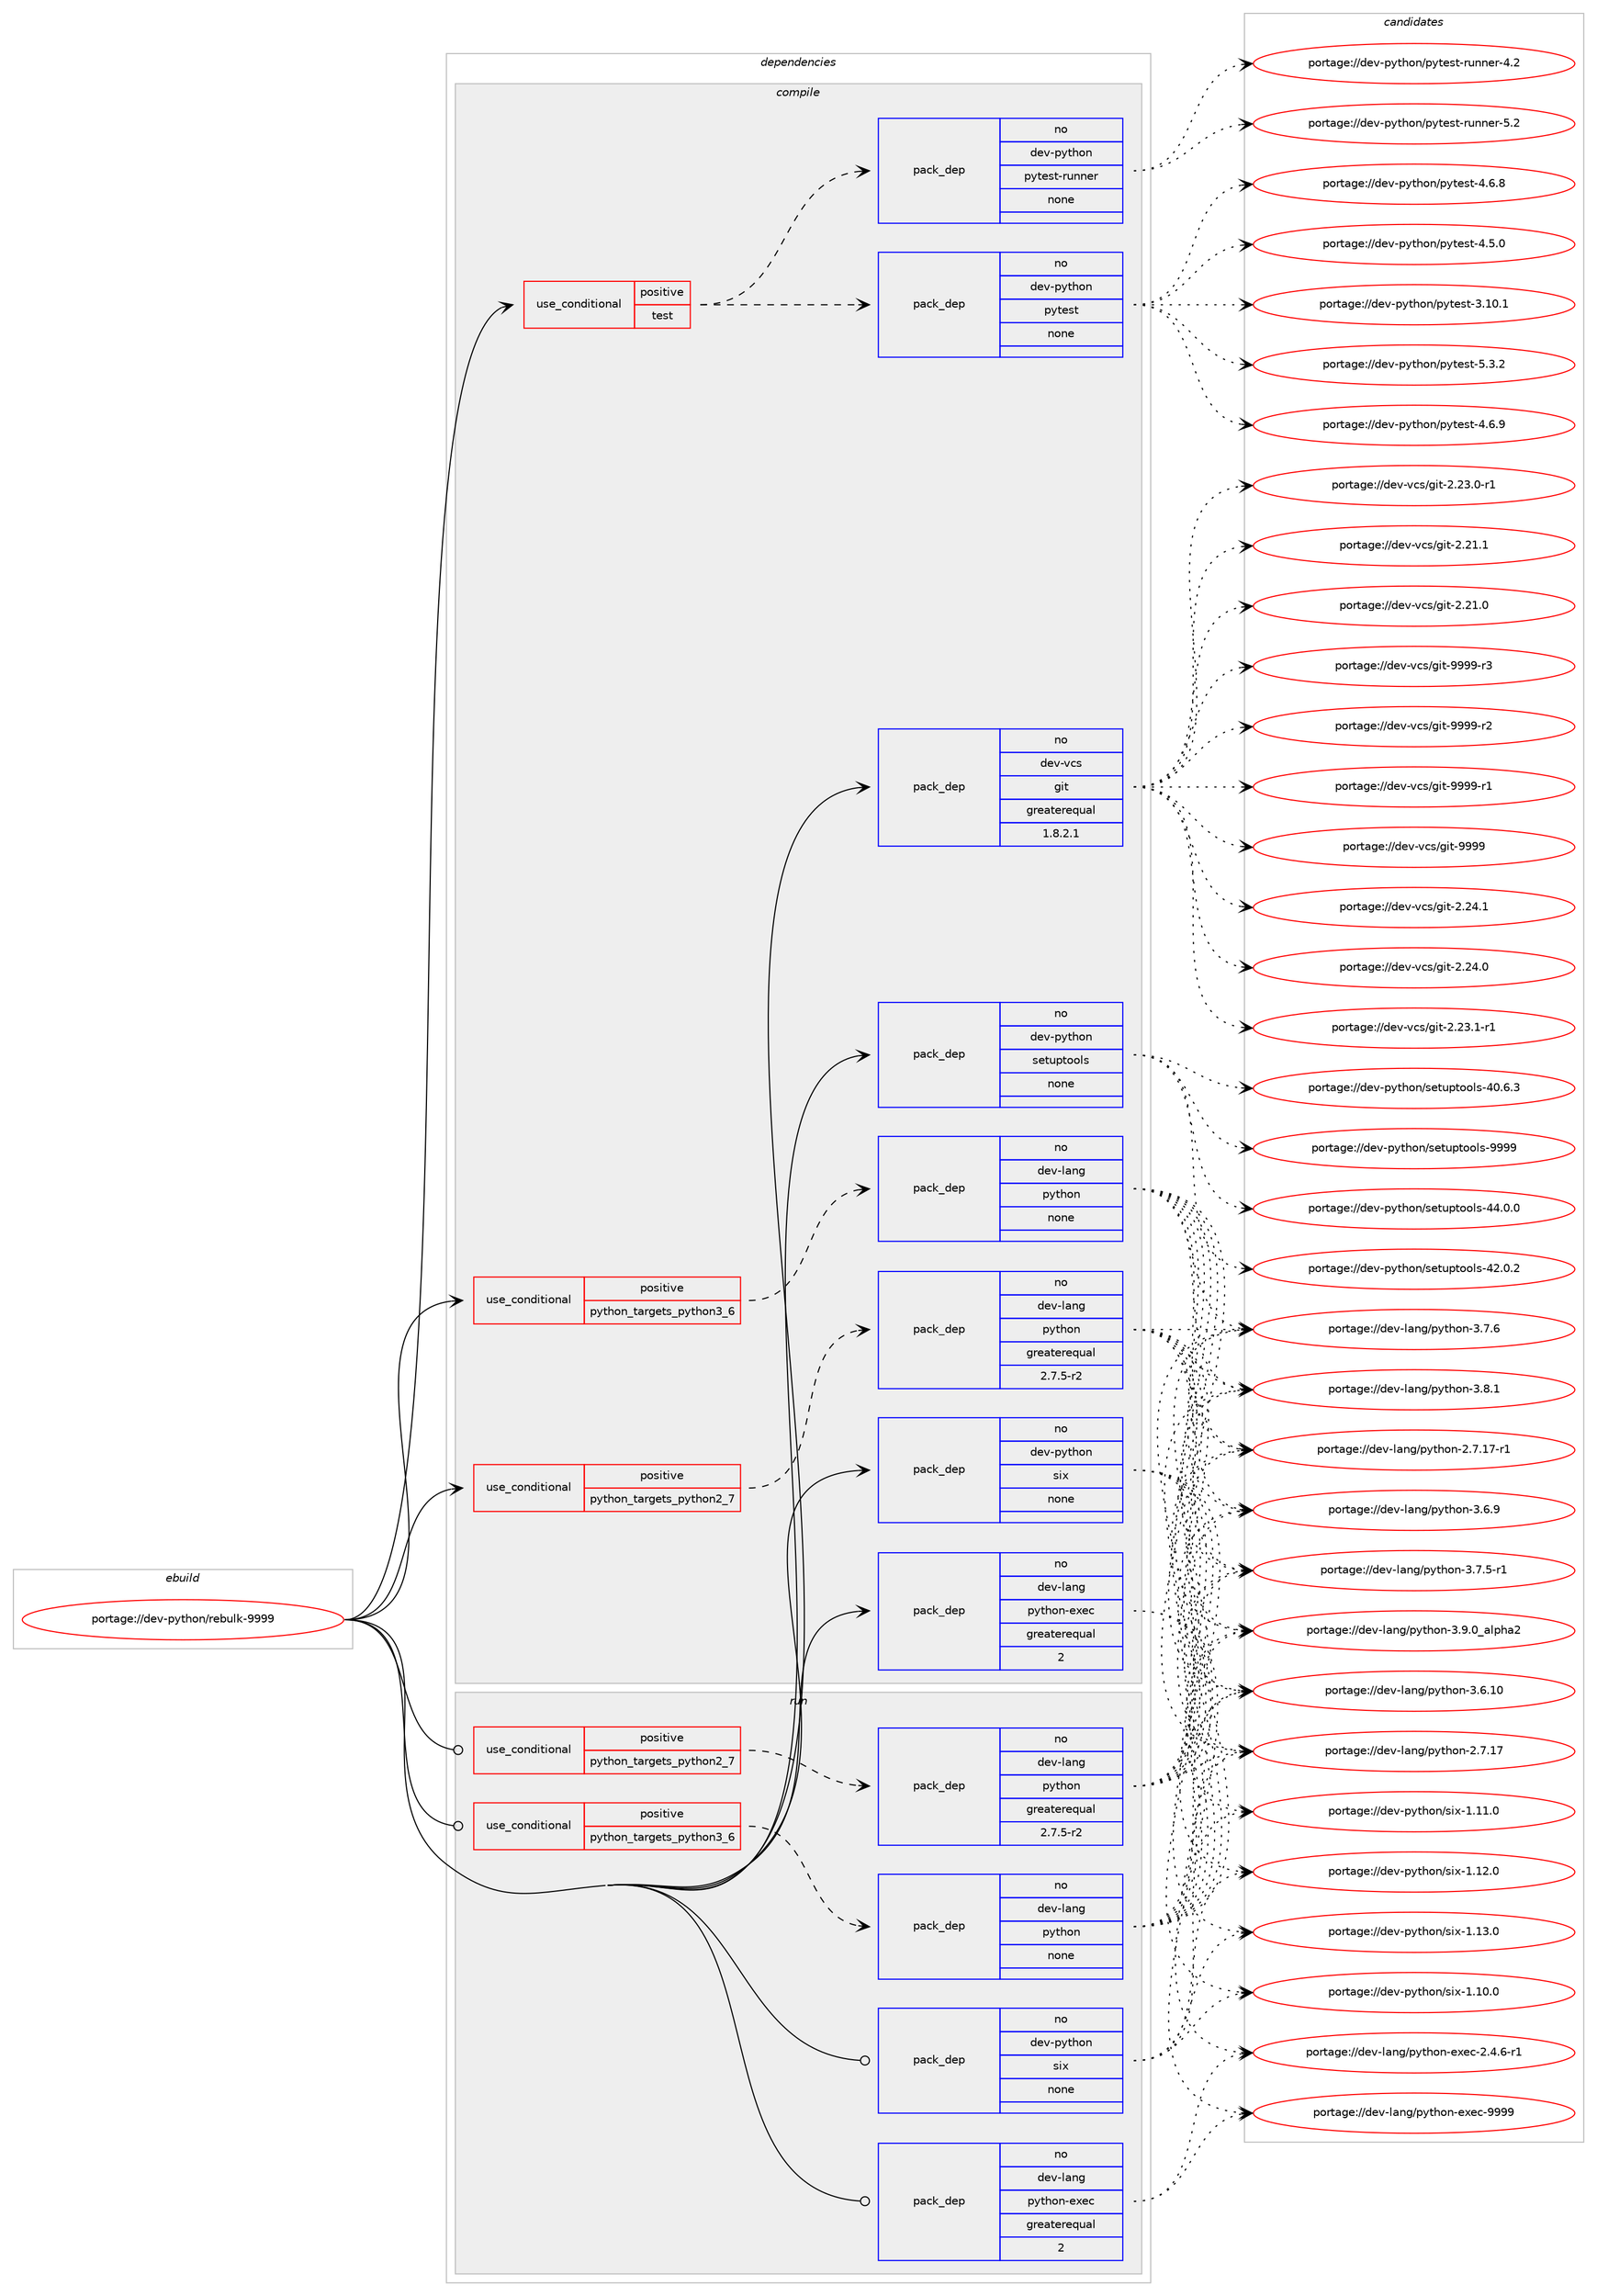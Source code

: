 digraph prolog {

# *************
# Graph options
# *************

newrank=true;
concentrate=true;
compound=true;
graph [rankdir=LR,fontname=Helvetica,fontsize=10,ranksep=1.5];#, ranksep=2.5, nodesep=0.2];
edge  [arrowhead=vee];
node  [fontname=Helvetica,fontsize=10];

# **********
# The ebuild
# **********

subgraph cluster_leftcol {
color=gray;
rank=same;
label=<<i>ebuild</i>>;
id [label="portage://dev-python/rebulk-9999", color=red, width=4, href="../dev-python/rebulk-9999.svg"];
}

# ****************
# The dependencies
# ****************

subgraph cluster_midcol {
color=gray;
label=<<i>dependencies</i>>;
subgraph cluster_compile {
fillcolor="#eeeeee";
style=filled;
label=<<i>compile</i>>;
subgraph cond106901 {
dependency428746 [label=<<TABLE BORDER="0" CELLBORDER="1" CELLSPACING="0" CELLPADDING="4"><TR><TD ROWSPAN="3" CELLPADDING="10">use_conditional</TD></TR><TR><TD>positive</TD></TR><TR><TD>python_targets_python2_7</TD></TR></TABLE>>, shape=none, color=red];
subgraph pack316945 {
dependency428747 [label=<<TABLE BORDER="0" CELLBORDER="1" CELLSPACING="0" CELLPADDING="4" WIDTH="220"><TR><TD ROWSPAN="6" CELLPADDING="30">pack_dep</TD></TR><TR><TD WIDTH="110">no</TD></TR><TR><TD>dev-lang</TD></TR><TR><TD>python</TD></TR><TR><TD>greaterequal</TD></TR><TR><TD>2.7.5-r2</TD></TR></TABLE>>, shape=none, color=blue];
}
dependency428746:e -> dependency428747:w [weight=20,style="dashed",arrowhead="vee"];
}
id:e -> dependency428746:w [weight=20,style="solid",arrowhead="vee"];
subgraph cond106902 {
dependency428748 [label=<<TABLE BORDER="0" CELLBORDER="1" CELLSPACING="0" CELLPADDING="4"><TR><TD ROWSPAN="3" CELLPADDING="10">use_conditional</TD></TR><TR><TD>positive</TD></TR><TR><TD>python_targets_python3_6</TD></TR></TABLE>>, shape=none, color=red];
subgraph pack316946 {
dependency428749 [label=<<TABLE BORDER="0" CELLBORDER="1" CELLSPACING="0" CELLPADDING="4" WIDTH="220"><TR><TD ROWSPAN="6" CELLPADDING="30">pack_dep</TD></TR><TR><TD WIDTH="110">no</TD></TR><TR><TD>dev-lang</TD></TR><TR><TD>python</TD></TR><TR><TD>none</TD></TR><TR><TD></TD></TR></TABLE>>, shape=none, color=blue];
}
dependency428748:e -> dependency428749:w [weight=20,style="dashed",arrowhead="vee"];
}
id:e -> dependency428748:w [weight=20,style="solid",arrowhead="vee"];
subgraph cond106903 {
dependency428750 [label=<<TABLE BORDER="0" CELLBORDER="1" CELLSPACING="0" CELLPADDING="4"><TR><TD ROWSPAN="3" CELLPADDING="10">use_conditional</TD></TR><TR><TD>positive</TD></TR><TR><TD>test</TD></TR></TABLE>>, shape=none, color=red];
subgraph pack316947 {
dependency428751 [label=<<TABLE BORDER="0" CELLBORDER="1" CELLSPACING="0" CELLPADDING="4" WIDTH="220"><TR><TD ROWSPAN="6" CELLPADDING="30">pack_dep</TD></TR><TR><TD WIDTH="110">no</TD></TR><TR><TD>dev-python</TD></TR><TR><TD>pytest</TD></TR><TR><TD>none</TD></TR><TR><TD></TD></TR></TABLE>>, shape=none, color=blue];
}
dependency428750:e -> dependency428751:w [weight=20,style="dashed",arrowhead="vee"];
subgraph pack316948 {
dependency428752 [label=<<TABLE BORDER="0" CELLBORDER="1" CELLSPACING="0" CELLPADDING="4" WIDTH="220"><TR><TD ROWSPAN="6" CELLPADDING="30">pack_dep</TD></TR><TR><TD WIDTH="110">no</TD></TR><TR><TD>dev-python</TD></TR><TR><TD>pytest-runner</TD></TR><TR><TD>none</TD></TR><TR><TD></TD></TR></TABLE>>, shape=none, color=blue];
}
dependency428750:e -> dependency428752:w [weight=20,style="dashed",arrowhead="vee"];
}
id:e -> dependency428750:w [weight=20,style="solid",arrowhead="vee"];
subgraph pack316949 {
dependency428753 [label=<<TABLE BORDER="0" CELLBORDER="1" CELLSPACING="0" CELLPADDING="4" WIDTH="220"><TR><TD ROWSPAN="6" CELLPADDING="30">pack_dep</TD></TR><TR><TD WIDTH="110">no</TD></TR><TR><TD>dev-lang</TD></TR><TR><TD>python-exec</TD></TR><TR><TD>greaterequal</TD></TR><TR><TD>2</TD></TR></TABLE>>, shape=none, color=blue];
}
id:e -> dependency428753:w [weight=20,style="solid",arrowhead="vee"];
subgraph pack316950 {
dependency428754 [label=<<TABLE BORDER="0" CELLBORDER="1" CELLSPACING="0" CELLPADDING="4" WIDTH="220"><TR><TD ROWSPAN="6" CELLPADDING="30">pack_dep</TD></TR><TR><TD WIDTH="110">no</TD></TR><TR><TD>dev-python</TD></TR><TR><TD>setuptools</TD></TR><TR><TD>none</TD></TR><TR><TD></TD></TR></TABLE>>, shape=none, color=blue];
}
id:e -> dependency428754:w [weight=20,style="solid",arrowhead="vee"];
subgraph pack316951 {
dependency428755 [label=<<TABLE BORDER="0" CELLBORDER="1" CELLSPACING="0" CELLPADDING="4" WIDTH="220"><TR><TD ROWSPAN="6" CELLPADDING="30">pack_dep</TD></TR><TR><TD WIDTH="110">no</TD></TR><TR><TD>dev-python</TD></TR><TR><TD>six</TD></TR><TR><TD>none</TD></TR><TR><TD></TD></TR></TABLE>>, shape=none, color=blue];
}
id:e -> dependency428755:w [weight=20,style="solid",arrowhead="vee"];
subgraph pack316952 {
dependency428756 [label=<<TABLE BORDER="0" CELLBORDER="1" CELLSPACING="0" CELLPADDING="4" WIDTH="220"><TR><TD ROWSPAN="6" CELLPADDING="30">pack_dep</TD></TR><TR><TD WIDTH="110">no</TD></TR><TR><TD>dev-vcs</TD></TR><TR><TD>git</TD></TR><TR><TD>greaterequal</TD></TR><TR><TD>1.8.2.1</TD></TR></TABLE>>, shape=none, color=blue];
}
id:e -> dependency428756:w [weight=20,style="solid",arrowhead="vee"];
}
subgraph cluster_compileandrun {
fillcolor="#eeeeee";
style=filled;
label=<<i>compile and run</i>>;
}
subgraph cluster_run {
fillcolor="#eeeeee";
style=filled;
label=<<i>run</i>>;
subgraph cond106904 {
dependency428757 [label=<<TABLE BORDER="0" CELLBORDER="1" CELLSPACING="0" CELLPADDING="4"><TR><TD ROWSPAN="3" CELLPADDING="10">use_conditional</TD></TR><TR><TD>positive</TD></TR><TR><TD>python_targets_python2_7</TD></TR></TABLE>>, shape=none, color=red];
subgraph pack316953 {
dependency428758 [label=<<TABLE BORDER="0" CELLBORDER="1" CELLSPACING="0" CELLPADDING="4" WIDTH="220"><TR><TD ROWSPAN="6" CELLPADDING="30">pack_dep</TD></TR><TR><TD WIDTH="110">no</TD></TR><TR><TD>dev-lang</TD></TR><TR><TD>python</TD></TR><TR><TD>greaterequal</TD></TR><TR><TD>2.7.5-r2</TD></TR></TABLE>>, shape=none, color=blue];
}
dependency428757:e -> dependency428758:w [weight=20,style="dashed",arrowhead="vee"];
}
id:e -> dependency428757:w [weight=20,style="solid",arrowhead="odot"];
subgraph cond106905 {
dependency428759 [label=<<TABLE BORDER="0" CELLBORDER="1" CELLSPACING="0" CELLPADDING="4"><TR><TD ROWSPAN="3" CELLPADDING="10">use_conditional</TD></TR><TR><TD>positive</TD></TR><TR><TD>python_targets_python3_6</TD></TR></TABLE>>, shape=none, color=red];
subgraph pack316954 {
dependency428760 [label=<<TABLE BORDER="0" CELLBORDER="1" CELLSPACING="0" CELLPADDING="4" WIDTH="220"><TR><TD ROWSPAN="6" CELLPADDING="30">pack_dep</TD></TR><TR><TD WIDTH="110">no</TD></TR><TR><TD>dev-lang</TD></TR><TR><TD>python</TD></TR><TR><TD>none</TD></TR><TR><TD></TD></TR></TABLE>>, shape=none, color=blue];
}
dependency428759:e -> dependency428760:w [weight=20,style="dashed",arrowhead="vee"];
}
id:e -> dependency428759:w [weight=20,style="solid",arrowhead="odot"];
subgraph pack316955 {
dependency428761 [label=<<TABLE BORDER="0" CELLBORDER="1" CELLSPACING="0" CELLPADDING="4" WIDTH="220"><TR><TD ROWSPAN="6" CELLPADDING="30">pack_dep</TD></TR><TR><TD WIDTH="110">no</TD></TR><TR><TD>dev-lang</TD></TR><TR><TD>python-exec</TD></TR><TR><TD>greaterequal</TD></TR><TR><TD>2</TD></TR></TABLE>>, shape=none, color=blue];
}
id:e -> dependency428761:w [weight=20,style="solid",arrowhead="odot"];
subgraph pack316956 {
dependency428762 [label=<<TABLE BORDER="0" CELLBORDER="1" CELLSPACING="0" CELLPADDING="4" WIDTH="220"><TR><TD ROWSPAN="6" CELLPADDING="30">pack_dep</TD></TR><TR><TD WIDTH="110">no</TD></TR><TR><TD>dev-python</TD></TR><TR><TD>six</TD></TR><TR><TD>none</TD></TR><TR><TD></TD></TR></TABLE>>, shape=none, color=blue];
}
id:e -> dependency428762:w [weight=20,style="solid",arrowhead="odot"];
}
}

# **************
# The candidates
# **************

subgraph cluster_choices {
rank=same;
color=gray;
label=<<i>candidates</i>>;

subgraph choice316945 {
color=black;
nodesep=1;
choice10010111845108971101034711212111610411111045514657464895971081121049750 [label="portage://dev-lang/python-3.9.0_alpha2", color=red, width=4,href="../dev-lang/python-3.9.0_alpha2.svg"];
choice100101118451089711010347112121116104111110455146564649 [label="portage://dev-lang/python-3.8.1", color=red, width=4,href="../dev-lang/python-3.8.1.svg"];
choice100101118451089711010347112121116104111110455146554654 [label="portage://dev-lang/python-3.7.6", color=red, width=4,href="../dev-lang/python-3.7.6.svg"];
choice1001011184510897110103471121211161041111104551465546534511449 [label="portage://dev-lang/python-3.7.5-r1", color=red, width=4,href="../dev-lang/python-3.7.5-r1.svg"];
choice100101118451089711010347112121116104111110455146544657 [label="portage://dev-lang/python-3.6.9", color=red, width=4,href="../dev-lang/python-3.6.9.svg"];
choice10010111845108971101034711212111610411111045514654464948 [label="portage://dev-lang/python-3.6.10", color=red, width=4,href="../dev-lang/python-3.6.10.svg"];
choice100101118451089711010347112121116104111110455046554649554511449 [label="portage://dev-lang/python-2.7.17-r1", color=red, width=4,href="../dev-lang/python-2.7.17-r1.svg"];
choice10010111845108971101034711212111610411111045504655464955 [label="portage://dev-lang/python-2.7.17", color=red, width=4,href="../dev-lang/python-2.7.17.svg"];
dependency428747:e -> choice10010111845108971101034711212111610411111045514657464895971081121049750:w [style=dotted,weight="100"];
dependency428747:e -> choice100101118451089711010347112121116104111110455146564649:w [style=dotted,weight="100"];
dependency428747:e -> choice100101118451089711010347112121116104111110455146554654:w [style=dotted,weight="100"];
dependency428747:e -> choice1001011184510897110103471121211161041111104551465546534511449:w [style=dotted,weight="100"];
dependency428747:e -> choice100101118451089711010347112121116104111110455146544657:w [style=dotted,weight="100"];
dependency428747:e -> choice10010111845108971101034711212111610411111045514654464948:w [style=dotted,weight="100"];
dependency428747:e -> choice100101118451089711010347112121116104111110455046554649554511449:w [style=dotted,weight="100"];
dependency428747:e -> choice10010111845108971101034711212111610411111045504655464955:w [style=dotted,weight="100"];
}
subgraph choice316946 {
color=black;
nodesep=1;
choice10010111845108971101034711212111610411111045514657464895971081121049750 [label="portage://dev-lang/python-3.9.0_alpha2", color=red, width=4,href="../dev-lang/python-3.9.0_alpha2.svg"];
choice100101118451089711010347112121116104111110455146564649 [label="portage://dev-lang/python-3.8.1", color=red, width=4,href="../dev-lang/python-3.8.1.svg"];
choice100101118451089711010347112121116104111110455146554654 [label="portage://dev-lang/python-3.7.6", color=red, width=4,href="../dev-lang/python-3.7.6.svg"];
choice1001011184510897110103471121211161041111104551465546534511449 [label="portage://dev-lang/python-3.7.5-r1", color=red, width=4,href="../dev-lang/python-3.7.5-r1.svg"];
choice100101118451089711010347112121116104111110455146544657 [label="portage://dev-lang/python-3.6.9", color=red, width=4,href="../dev-lang/python-3.6.9.svg"];
choice10010111845108971101034711212111610411111045514654464948 [label="portage://dev-lang/python-3.6.10", color=red, width=4,href="../dev-lang/python-3.6.10.svg"];
choice100101118451089711010347112121116104111110455046554649554511449 [label="portage://dev-lang/python-2.7.17-r1", color=red, width=4,href="../dev-lang/python-2.7.17-r1.svg"];
choice10010111845108971101034711212111610411111045504655464955 [label="portage://dev-lang/python-2.7.17", color=red, width=4,href="../dev-lang/python-2.7.17.svg"];
dependency428749:e -> choice10010111845108971101034711212111610411111045514657464895971081121049750:w [style=dotted,weight="100"];
dependency428749:e -> choice100101118451089711010347112121116104111110455146564649:w [style=dotted,weight="100"];
dependency428749:e -> choice100101118451089711010347112121116104111110455146554654:w [style=dotted,weight="100"];
dependency428749:e -> choice1001011184510897110103471121211161041111104551465546534511449:w [style=dotted,weight="100"];
dependency428749:e -> choice100101118451089711010347112121116104111110455146544657:w [style=dotted,weight="100"];
dependency428749:e -> choice10010111845108971101034711212111610411111045514654464948:w [style=dotted,weight="100"];
dependency428749:e -> choice100101118451089711010347112121116104111110455046554649554511449:w [style=dotted,weight="100"];
dependency428749:e -> choice10010111845108971101034711212111610411111045504655464955:w [style=dotted,weight="100"];
}
subgraph choice316947 {
color=black;
nodesep=1;
choice1001011184511212111610411111047112121116101115116455346514650 [label="portage://dev-python/pytest-5.3.2", color=red, width=4,href="../dev-python/pytest-5.3.2.svg"];
choice1001011184511212111610411111047112121116101115116455246544657 [label="portage://dev-python/pytest-4.6.9", color=red, width=4,href="../dev-python/pytest-4.6.9.svg"];
choice1001011184511212111610411111047112121116101115116455246544656 [label="portage://dev-python/pytest-4.6.8", color=red, width=4,href="../dev-python/pytest-4.6.8.svg"];
choice1001011184511212111610411111047112121116101115116455246534648 [label="portage://dev-python/pytest-4.5.0", color=red, width=4,href="../dev-python/pytest-4.5.0.svg"];
choice100101118451121211161041111104711212111610111511645514649484649 [label="portage://dev-python/pytest-3.10.1", color=red, width=4,href="../dev-python/pytest-3.10.1.svg"];
dependency428751:e -> choice1001011184511212111610411111047112121116101115116455346514650:w [style=dotted,weight="100"];
dependency428751:e -> choice1001011184511212111610411111047112121116101115116455246544657:w [style=dotted,weight="100"];
dependency428751:e -> choice1001011184511212111610411111047112121116101115116455246544656:w [style=dotted,weight="100"];
dependency428751:e -> choice1001011184511212111610411111047112121116101115116455246534648:w [style=dotted,weight="100"];
dependency428751:e -> choice100101118451121211161041111104711212111610111511645514649484649:w [style=dotted,weight="100"];
}
subgraph choice316948 {
color=black;
nodesep=1;
choice10010111845112121116104111110471121211161011151164511411711011010111445534650 [label="portage://dev-python/pytest-runner-5.2", color=red, width=4,href="../dev-python/pytest-runner-5.2.svg"];
choice10010111845112121116104111110471121211161011151164511411711011010111445524650 [label="portage://dev-python/pytest-runner-4.2", color=red, width=4,href="../dev-python/pytest-runner-4.2.svg"];
dependency428752:e -> choice10010111845112121116104111110471121211161011151164511411711011010111445534650:w [style=dotted,weight="100"];
dependency428752:e -> choice10010111845112121116104111110471121211161011151164511411711011010111445524650:w [style=dotted,weight="100"];
}
subgraph choice316949 {
color=black;
nodesep=1;
choice10010111845108971101034711212111610411111045101120101994557575757 [label="portage://dev-lang/python-exec-9999", color=red, width=4,href="../dev-lang/python-exec-9999.svg"];
choice10010111845108971101034711212111610411111045101120101994550465246544511449 [label="portage://dev-lang/python-exec-2.4.6-r1", color=red, width=4,href="../dev-lang/python-exec-2.4.6-r1.svg"];
dependency428753:e -> choice10010111845108971101034711212111610411111045101120101994557575757:w [style=dotted,weight="100"];
dependency428753:e -> choice10010111845108971101034711212111610411111045101120101994550465246544511449:w [style=dotted,weight="100"];
}
subgraph choice316950 {
color=black;
nodesep=1;
choice10010111845112121116104111110471151011161171121161111111081154557575757 [label="portage://dev-python/setuptools-9999", color=red, width=4,href="../dev-python/setuptools-9999.svg"];
choice100101118451121211161041111104711510111611711211611111110811545525246484648 [label="portage://dev-python/setuptools-44.0.0", color=red, width=4,href="../dev-python/setuptools-44.0.0.svg"];
choice100101118451121211161041111104711510111611711211611111110811545525046484650 [label="portage://dev-python/setuptools-42.0.2", color=red, width=4,href="../dev-python/setuptools-42.0.2.svg"];
choice100101118451121211161041111104711510111611711211611111110811545524846544651 [label="portage://dev-python/setuptools-40.6.3", color=red, width=4,href="../dev-python/setuptools-40.6.3.svg"];
dependency428754:e -> choice10010111845112121116104111110471151011161171121161111111081154557575757:w [style=dotted,weight="100"];
dependency428754:e -> choice100101118451121211161041111104711510111611711211611111110811545525246484648:w [style=dotted,weight="100"];
dependency428754:e -> choice100101118451121211161041111104711510111611711211611111110811545525046484650:w [style=dotted,weight="100"];
dependency428754:e -> choice100101118451121211161041111104711510111611711211611111110811545524846544651:w [style=dotted,weight="100"];
}
subgraph choice316951 {
color=black;
nodesep=1;
choice100101118451121211161041111104711510512045494649514648 [label="portage://dev-python/six-1.13.0", color=red, width=4,href="../dev-python/six-1.13.0.svg"];
choice100101118451121211161041111104711510512045494649504648 [label="portage://dev-python/six-1.12.0", color=red, width=4,href="../dev-python/six-1.12.0.svg"];
choice100101118451121211161041111104711510512045494649494648 [label="portage://dev-python/six-1.11.0", color=red, width=4,href="../dev-python/six-1.11.0.svg"];
choice100101118451121211161041111104711510512045494649484648 [label="portage://dev-python/six-1.10.0", color=red, width=4,href="../dev-python/six-1.10.0.svg"];
dependency428755:e -> choice100101118451121211161041111104711510512045494649514648:w [style=dotted,weight="100"];
dependency428755:e -> choice100101118451121211161041111104711510512045494649504648:w [style=dotted,weight="100"];
dependency428755:e -> choice100101118451121211161041111104711510512045494649494648:w [style=dotted,weight="100"];
dependency428755:e -> choice100101118451121211161041111104711510512045494649484648:w [style=dotted,weight="100"];
}
subgraph choice316952 {
color=black;
nodesep=1;
choice10010111845118991154710310511645575757574511451 [label="portage://dev-vcs/git-9999-r3", color=red, width=4,href="../dev-vcs/git-9999-r3.svg"];
choice10010111845118991154710310511645575757574511450 [label="portage://dev-vcs/git-9999-r2", color=red, width=4,href="../dev-vcs/git-9999-r2.svg"];
choice10010111845118991154710310511645575757574511449 [label="portage://dev-vcs/git-9999-r1", color=red, width=4,href="../dev-vcs/git-9999-r1.svg"];
choice1001011184511899115471031051164557575757 [label="portage://dev-vcs/git-9999", color=red, width=4,href="../dev-vcs/git-9999.svg"];
choice10010111845118991154710310511645504650524649 [label="portage://dev-vcs/git-2.24.1", color=red, width=4,href="../dev-vcs/git-2.24.1.svg"];
choice10010111845118991154710310511645504650524648 [label="portage://dev-vcs/git-2.24.0", color=red, width=4,href="../dev-vcs/git-2.24.0.svg"];
choice100101118451189911547103105116455046505146494511449 [label="portage://dev-vcs/git-2.23.1-r1", color=red, width=4,href="../dev-vcs/git-2.23.1-r1.svg"];
choice100101118451189911547103105116455046505146484511449 [label="portage://dev-vcs/git-2.23.0-r1", color=red, width=4,href="../dev-vcs/git-2.23.0-r1.svg"];
choice10010111845118991154710310511645504650494649 [label="portage://dev-vcs/git-2.21.1", color=red, width=4,href="../dev-vcs/git-2.21.1.svg"];
choice10010111845118991154710310511645504650494648 [label="portage://dev-vcs/git-2.21.0", color=red, width=4,href="../dev-vcs/git-2.21.0.svg"];
dependency428756:e -> choice10010111845118991154710310511645575757574511451:w [style=dotted,weight="100"];
dependency428756:e -> choice10010111845118991154710310511645575757574511450:w [style=dotted,weight="100"];
dependency428756:e -> choice10010111845118991154710310511645575757574511449:w [style=dotted,weight="100"];
dependency428756:e -> choice1001011184511899115471031051164557575757:w [style=dotted,weight="100"];
dependency428756:e -> choice10010111845118991154710310511645504650524649:w [style=dotted,weight="100"];
dependency428756:e -> choice10010111845118991154710310511645504650524648:w [style=dotted,weight="100"];
dependency428756:e -> choice100101118451189911547103105116455046505146494511449:w [style=dotted,weight="100"];
dependency428756:e -> choice100101118451189911547103105116455046505146484511449:w [style=dotted,weight="100"];
dependency428756:e -> choice10010111845118991154710310511645504650494649:w [style=dotted,weight="100"];
dependency428756:e -> choice10010111845118991154710310511645504650494648:w [style=dotted,weight="100"];
}
subgraph choice316953 {
color=black;
nodesep=1;
choice10010111845108971101034711212111610411111045514657464895971081121049750 [label="portage://dev-lang/python-3.9.0_alpha2", color=red, width=4,href="../dev-lang/python-3.9.0_alpha2.svg"];
choice100101118451089711010347112121116104111110455146564649 [label="portage://dev-lang/python-3.8.1", color=red, width=4,href="../dev-lang/python-3.8.1.svg"];
choice100101118451089711010347112121116104111110455146554654 [label="portage://dev-lang/python-3.7.6", color=red, width=4,href="../dev-lang/python-3.7.6.svg"];
choice1001011184510897110103471121211161041111104551465546534511449 [label="portage://dev-lang/python-3.7.5-r1", color=red, width=4,href="../dev-lang/python-3.7.5-r1.svg"];
choice100101118451089711010347112121116104111110455146544657 [label="portage://dev-lang/python-3.6.9", color=red, width=4,href="../dev-lang/python-3.6.9.svg"];
choice10010111845108971101034711212111610411111045514654464948 [label="portage://dev-lang/python-3.6.10", color=red, width=4,href="../dev-lang/python-3.6.10.svg"];
choice100101118451089711010347112121116104111110455046554649554511449 [label="portage://dev-lang/python-2.7.17-r1", color=red, width=4,href="../dev-lang/python-2.7.17-r1.svg"];
choice10010111845108971101034711212111610411111045504655464955 [label="portage://dev-lang/python-2.7.17", color=red, width=4,href="../dev-lang/python-2.7.17.svg"];
dependency428758:e -> choice10010111845108971101034711212111610411111045514657464895971081121049750:w [style=dotted,weight="100"];
dependency428758:e -> choice100101118451089711010347112121116104111110455146564649:w [style=dotted,weight="100"];
dependency428758:e -> choice100101118451089711010347112121116104111110455146554654:w [style=dotted,weight="100"];
dependency428758:e -> choice1001011184510897110103471121211161041111104551465546534511449:w [style=dotted,weight="100"];
dependency428758:e -> choice100101118451089711010347112121116104111110455146544657:w [style=dotted,weight="100"];
dependency428758:e -> choice10010111845108971101034711212111610411111045514654464948:w [style=dotted,weight="100"];
dependency428758:e -> choice100101118451089711010347112121116104111110455046554649554511449:w [style=dotted,weight="100"];
dependency428758:e -> choice10010111845108971101034711212111610411111045504655464955:w [style=dotted,weight="100"];
}
subgraph choice316954 {
color=black;
nodesep=1;
choice10010111845108971101034711212111610411111045514657464895971081121049750 [label="portage://dev-lang/python-3.9.0_alpha2", color=red, width=4,href="../dev-lang/python-3.9.0_alpha2.svg"];
choice100101118451089711010347112121116104111110455146564649 [label="portage://dev-lang/python-3.8.1", color=red, width=4,href="../dev-lang/python-3.8.1.svg"];
choice100101118451089711010347112121116104111110455146554654 [label="portage://dev-lang/python-3.7.6", color=red, width=4,href="../dev-lang/python-3.7.6.svg"];
choice1001011184510897110103471121211161041111104551465546534511449 [label="portage://dev-lang/python-3.7.5-r1", color=red, width=4,href="../dev-lang/python-3.7.5-r1.svg"];
choice100101118451089711010347112121116104111110455146544657 [label="portage://dev-lang/python-3.6.9", color=red, width=4,href="../dev-lang/python-3.6.9.svg"];
choice10010111845108971101034711212111610411111045514654464948 [label="portage://dev-lang/python-3.6.10", color=red, width=4,href="../dev-lang/python-3.6.10.svg"];
choice100101118451089711010347112121116104111110455046554649554511449 [label="portage://dev-lang/python-2.7.17-r1", color=red, width=4,href="../dev-lang/python-2.7.17-r1.svg"];
choice10010111845108971101034711212111610411111045504655464955 [label="portage://dev-lang/python-2.7.17", color=red, width=4,href="../dev-lang/python-2.7.17.svg"];
dependency428760:e -> choice10010111845108971101034711212111610411111045514657464895971081121049750:w [style=dotted,weight="100"];
dependency428760:e -> choice100101118451089711010347112121116104111110455146564649:w [style=dotted,weight="100"];
dependency428760:e -> choice100101118451089711010347112121116104111110455146554654:w [style=dotted,weight="100"];
dependency428760:e -> choice1001011184510897110103471121211161041111104551465546534511449:w [style=dotted,weight="100"];
dependency428760:e -> choice100101118451089711010347112121116104111110455146544657:w [style=dotted,weight="100"];
dependency428760:e -> choice10010111845108971101034711212111610411111045514654464948:w [style=dotted,weight="100"];
dependency428760:e -> choice100101118451089711010347112121116104111110455046554649554511449:w [style=dotted,weight="100"];
dependency428760:e -> choice10010111845108971101034711212111610411111045504655464955:w [style=dotted,weight="100"];
}
subgraph choice316955 {
color=black;
nodesep=1;
choice10010111845108971101034711212111610411111045101120101994557575757 [label="portage://dev-lang/python-exec-9999", color=red, width=4,href="../dev-lang/python-exec-9999.svg"];
choice10010111845108971101034711212111610411111045101120101994550465246544511449 [label="portage://dev-lang/python-exec-2.4.6-r1", color=red, width=4,href="../dev-lang/python-exec-2.4.6-r1.svg"];
dependency428761:e -> choice10010111845108971101034711212111610411111045101120101994557575757:w [style=dotted,weight="100"];
dependency428761:e -> choice10010111845108971101034711212111610411111045101120101994550465246544511449:w [style=dotted,weight="100"];
}
subgraph choice316956 {
color=black;
nodesep=1;
choice100101118451121211161041111104711510512045494649514648 [label="portage://dev-python/six-1.13.0", color=red, width=4,href="../dev-python/six-1.13.0.svg"];
choice100101118451121211161041111104711510512045494649504648 [label="portage://dev-python/six-1.12.0", color=red, width=4,href="../dev-python/six-1.12.0.svg"];
choice100101118451121211161041111104711510512045494649494648 [label="portage://dev-python/six-1.11.0", color=red, width=4,href="../dev-python/six-1.11.0.svg"];
choice100101118451121211161041111104711510512045494649484648 [label="portage://dev-python/six-1.10.0", color=red, width=4,href="../dev-python/six-1.10.0.svg"];
dependency428762:e -> choice100101118451121211161041111104711510512045494649514648:w [style=dotted,weight="100"];
dependency428762:e -> choice100101118451121211161041111104711510512045494649504648:w [style=dotted,weight="100"];
dependency428762:e -> choice100101118451121211161041111104711510512045494649494648:w [style=dotted,weight="100"];
dependency428762:e -> choice100101118451121211161041111104711510512045494649484648:w [style=dotted,weight="100"];
}
}

}
